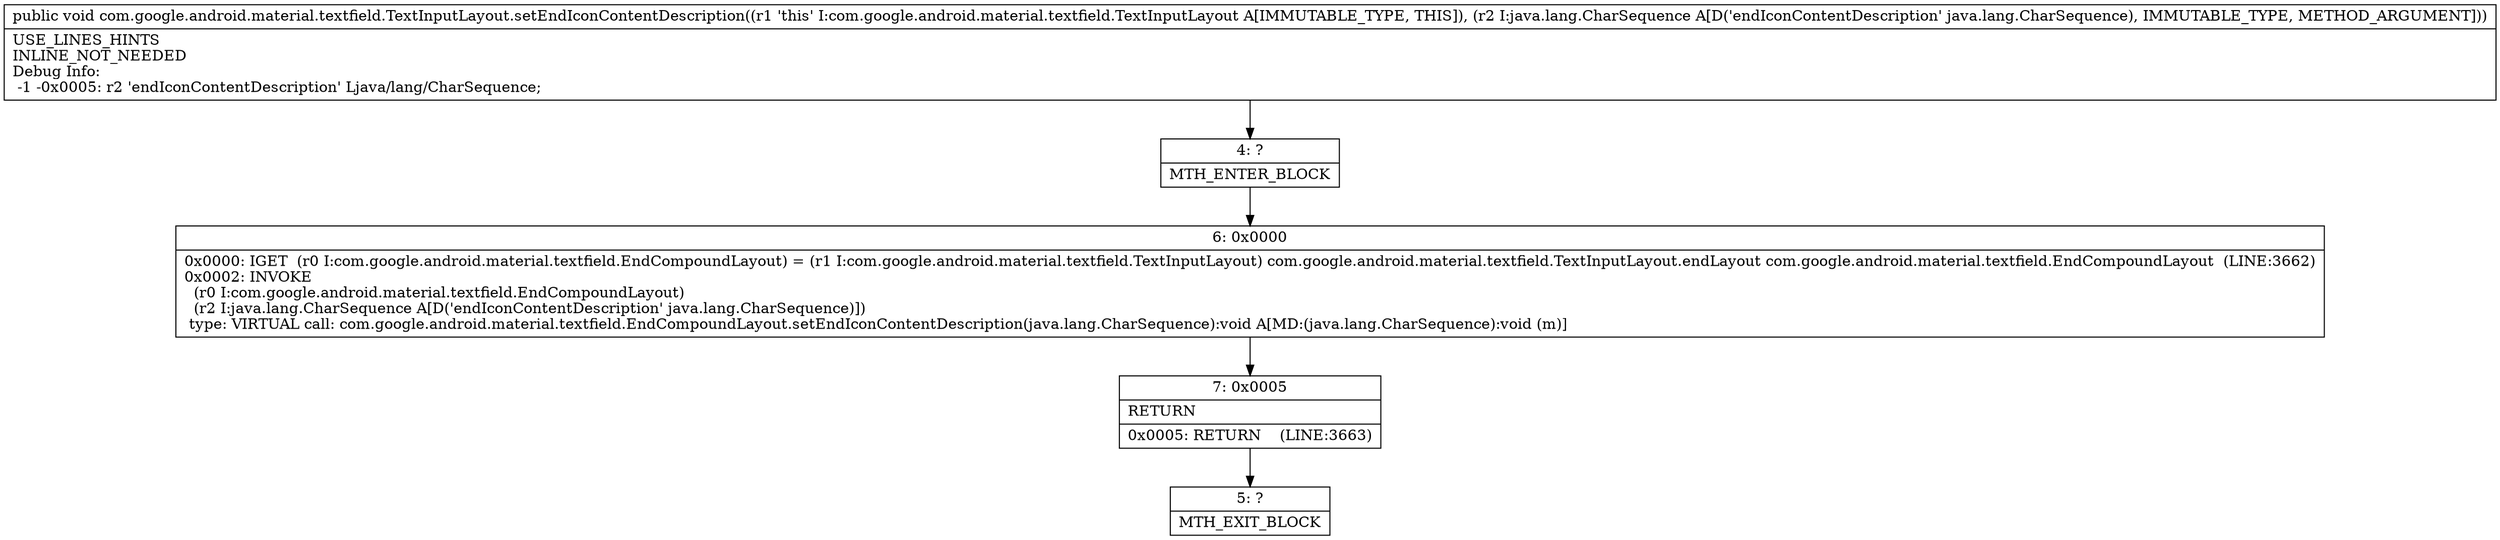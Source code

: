 digraph "CFG forcom.google.android.material.textfield.TextInputLayout.setEndIconContentDescription(Ljava\/lang\/CharSequence;)V" {
Node_4 [shape=record,label="{4\:\ ?|MTH_ENTER_BLOCK\l}"];
Node_6 [shape=record,label="{6\:\ 0x0000|0x0000: IGET  (r0 I:com.google.android.material.textfield.EndCompoundLayout) = (r1 I:com.google.android.material.textfield.TextInputLayout) com.google.android.material.textfield.TextInputLayout.endLayout com.google.android.material.textfield.EndCompoundLayout  (LINE:3662)\l0x0002: INVOKE  \l  (r0 I:com.google.android.material.textfield.EndCompoundLayout)\l  (r2 I:java.lang.CharSequence A[D('endIconContentDescription' java.lang.CharSequence)])\l type: VIRTUAL call: com.google.android.material.textfield.EndCompoundLayout.setEndIconContentDescription(java.lang.CharSequence):void A[MD:(java.lang.CharSequence):void (m)]\l}"];
Node_7 [shape=record,label="{7\:\ 0x0005|RETURN\l|0x0005: RETURN    (LINE:3663)\l}"];
Node_5 [shape=record,label="{5\:\ ?|MTH_EXIT_BLOCK\l}"];
MethodNode[shape=record,label="{public void com.google.android.material.textfield.TextInputLayout.setEndIconContentDescription((r1 'this' I:com.google.android.material.textfield.TextInputLayout A[IMMUTABLE_TYPE, THIS]), (r2 I:java.lang.CharSequence A[D('endIconContentDescription' java.lang.CharSequence), IMMUTABLE_TYPE, METHOD_ARGUMENT]))  | USE_LINES_HINTS\lINLINE_NOT_NEEDED\lDebug Info:\l  \-1 \-0x0005: r2 'endIconContentDescription' Ljava\/lang\/CharSequence;\l}"];
MethodNode -> Node_4;Node_4 -> Node_6;
Node_6 -> Node_7;
Node_7 -> Node_5;
}

